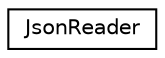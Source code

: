 digraph "Graphical Class Hierarchy"
{
  edge [fontname="Helvetica",fontsize="10",labelfontname="Helvetica",labelfontsize="10"];
  node [fontname="Helvetica",fontsize="10",shape=record];
  rankdir="LR";
  Node0 [label="JsonReader",height=0.2,width=0.4,color="black", fillcolor="white", style="filled",URL="$classJsonReader.html",tooltip="Class used to parse Json input and convert it into gdf columns. "];
}
